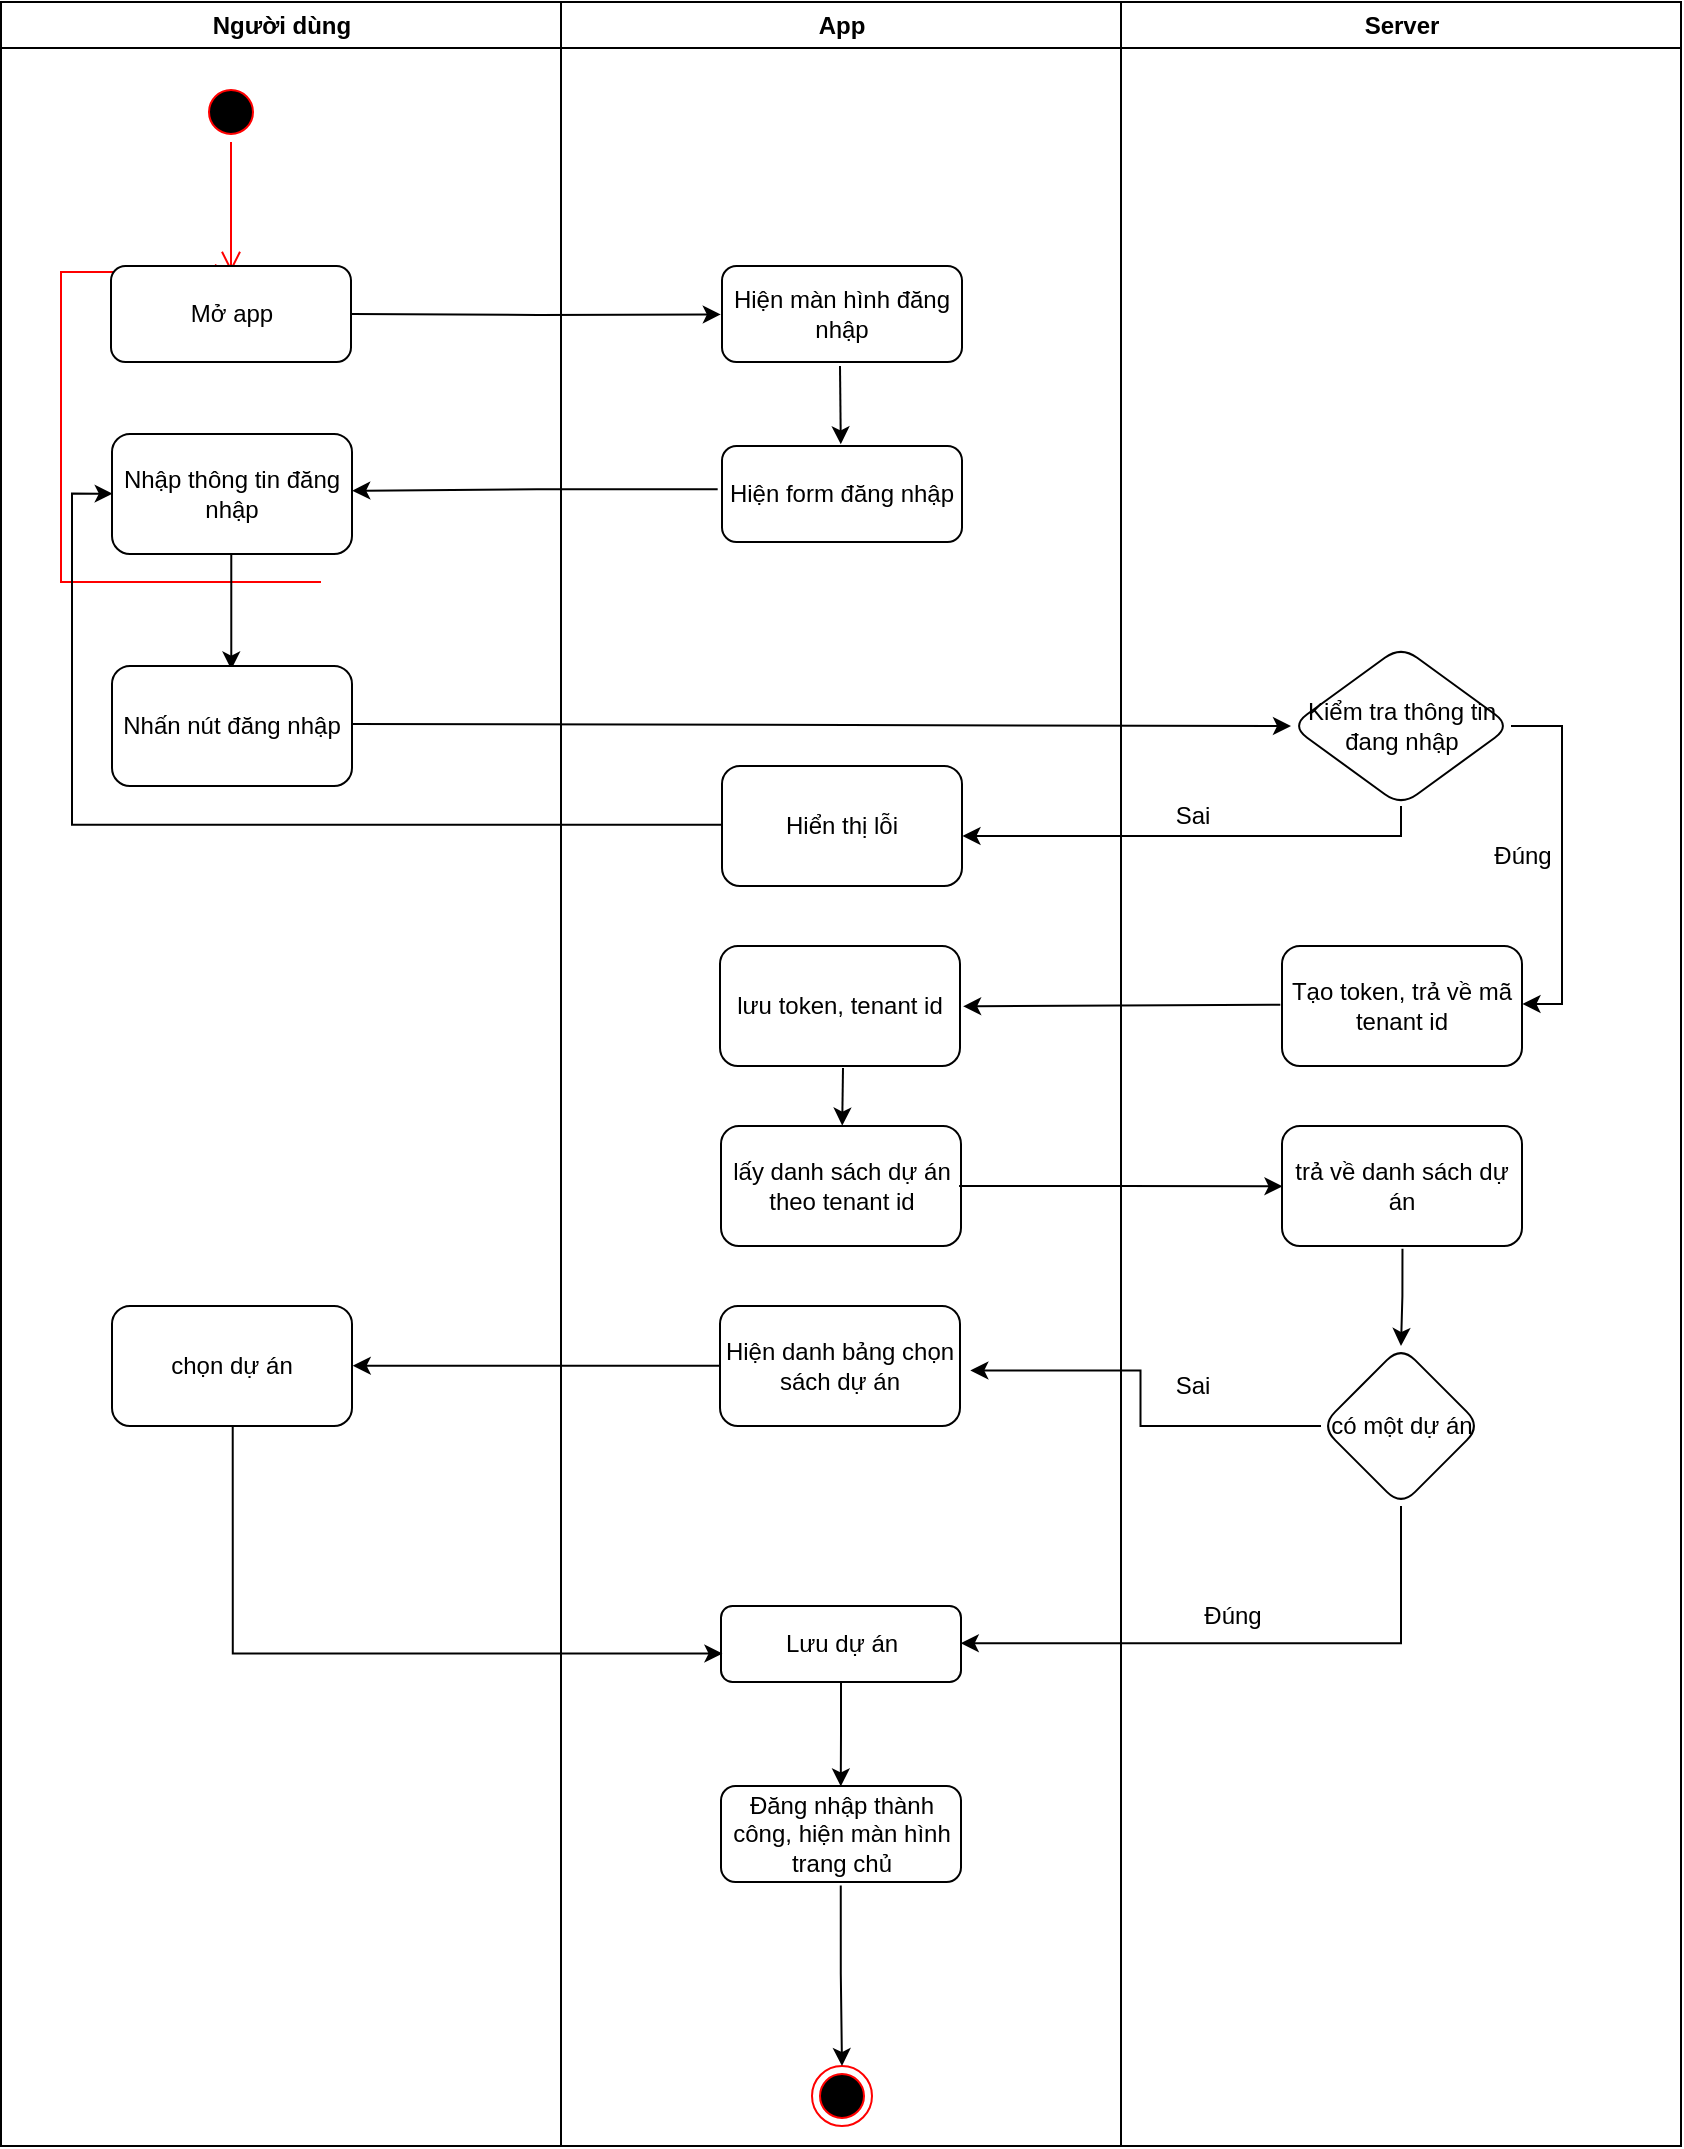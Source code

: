<mxfile version="20.8.13" type="github">
  <diagram name="Page-1" id="e7e014a7-5840-1c2e-5031-d8a46d1fe8dd">
    <mxGraphModel dx="1050" dy="581" grid="1" gridSize="10" guides="1" tooltips="1" connect="1" arrows="1" fold="1" page="1" pageScale="1" pageWidth="1169" pageHeight="826" background="none" math="0" shadow="0">
      <root>
        <mxCell id="0" />
        <mxCell id="1" parent="0" />
        <mxCell id="2" value="Người dùng" style="swimlane;whiteSpace=wrap" parent="1" vertex="1">
          <mxGeometry x="164.5" y="128" width="280" height="1072" as="geometry" />
        </mxCell>
        <mxCell id="5" value="" style="ellipse;shape=startState;fillColor=#000000;strokeColor=#ff0000;" parent="2" vertex="1">
          <mxGeometry x="100" y="40" width="30" height="30" as="geometry" />
        </mxCell>
        <mxCell id="6" value="" style="edgeStyle=elbowEdgeStyle;elbow=horizontal;verticalAlign=bottom;endArrow=open;endSize=8;strokeColor=#FF0000;endFill=1;rounded=0" parent="2" source="5" edge="1">
          <mxGeometry x="100" y="40" as="geometry">
            <mxPoint x="115" y="135" as="targetPoint" />
          </mxGeometry>
        </mxCell>
        <mxCell id="12" value="" style="edgeStyle=elbowEdgeStyle;elbow=horizontal;strokeColor=#FF0000;endArrow=open;endFill=1;rounded=0" parent="2" source="10" edge="1">
          <mxGeometry width="100" height="100" relative="1" as="geometry">
            <mxPoint x="160" y="290" as="sourcePoint" />
            <mxPoint x="115" y="135" as="targetPoint" />
            <Array as="points">
              <mxPoint x="30" y="250" />
            </Array>
          </mxGeometry>
        </mxCell>
        <mxCell id="yUO4l2Br6Fle96mwxLzT-42" value="Mở app" style="rounded=1;whiteSpace=wrap;html=1;" vertex="1" parent="2">
          <mxGeometry x="55" y="132" width="120" height="48" as="geometry" />
        </mxCell>
        <mxCell id="yUO4l2Br6Fle96mwxLzT-57" style="edgeStyle=orthogonalEdgeStyle;rounded=0;orthogonalLoop=1;jettySize=auto;html=1;entryX=0.497;entryY=0.03;entryDx=0;entryDy=0;entryPerimeter=0;exitX=0.497;exitY=1.003;exitDx=0;exitDy=0;exitPerimeter=0;" edge="1" parent="2" source="yUO4l2Br6Fle96mwxLzT-53" target="yUO4l2Br6Fle96mwxLzT-56">
          <mxGeometry relative="1" as="geometry" />
        </mxCell>
        <mxCell id="yUO4l2Br6Fle96mwxLzT-53" value="Nhập thông tin đăng nhập" style="rounded=1;whiteSpace=wrap;html=1;" vertex="1" parent="2">
          <mxGeometry x="55.5" y="216" width="120" height="60" as="geometry" />
        </mxCell>
        <mxCell id="yUO4l2Br6Fle96mwxLzT-56" value="Nhấn nút đăng nhập" style="rounded=1;whiteSpace=wrap;html=1;" vertex="1" parent="2">
          <mxGeometry x="55.5" y="332" width="120" height="60" as="geometry" />
        </mxCell>
        <mxCell id="yUO4l2Br6Fle96mwxLzT-96" value="chọn dự án" style="rounded=1;whiteSpace=wrap;html=1;" vertex="1" parent="2">
          <mxGeometry x="55.5" y="652" width="120" height="60" as="geometry" />
        </mxCell>
        <mxCell id="3" value="App" style="swimlane;whiteSpace=wrap" parent="1" vertex="1">
          <mxGeometry x="444.5" y="128" width="280" height="1072" as="geometry" />
        </mxCell>
        <mxCell id="yUO4l2Br6Fle96mwxLzT-46" value="" style="edgeStyle=orthogonalEdgeStyle;rounded=0;orthogonalLoop=1;jettySize=auto;html=1;entryX=0.495;entryY=-0.017;entryDx=0;entryDy=0;entryPerimeter=0;" edge="1" parent="3" target="yUO4l2Br6Fle96mwxLzT-45">
          <mxGeometry relative="1" as="geometry">
            <mxPoint x="139.5" y="182" as="sourcePoint" />
          </mxGeometry>
        </mxCell>
        <mxCell id="yUO4l2Br6Fle96mwxLzT-43" value="Hiện màn hình đăng nhập" style="rounded=1;whiteSpace=wrap;html=1;" vertex="1" parent="3">
          <mxGeometry x="80.5" y="132" width="120" height="48" as="geometry" />
        </mxCell>
        <mxCell id="yUO4l2Br6Fle96mwxLzT-45" value="Hiện form đăng nhập" style="rounded=1;whiteSpace=wrap;html=1;fillColor=rgb(255, 255, 255);strokeColor=rgb(0, 0, 0);fontColor=rgb(0, 0, 0);" vertex="1" parent="3">
          <mxGeometry x="80.5" y="222" width="120" height="48" as="geometry" />
        </mxCell>
        <mxCell id="yUO4l2Br6Fle96mwxLzT-81" style="edgeStyle=orthogonalEdgeStyle;rounded=0;orthogonalLoop=1;jettySize=auto;html=1;entryX=0.505;entryY=-0.003;entryDx=0;entryDy=0;entryPerimeter=0;" edge="1" parent="3" target="yUO4l2Br6Fle96mwxLzT-80">
          <mxGeometry relative="1" as="geometry">
            <mxPoint x="141" y="533" as="sourcePoint" />
          </mxGeometry>
        </mxCell>
        <mxCell id="yUO4l2Br6Fle96mwxLzT-71" value="lưu token, tenant id" style="rounded=1;whiteSpace=wrap;html=1;" vertex="1" parent="3">
          <mxGeometry x="79.5" y="472" width="120" height="60" as="geometry" />
        </mxCell>
        <mxCell id="yUO4l2Br6Fle96mwxLzT-80" value="lấy danh sách dự án theo tenant id" style="rounded=1;whiteSpace=wrap;html=1;" vertex="1" parent="3">
          <mxGeometry x="80" y="562" width="120" height="60" as="geometry" />
        </mxCell>
        <mxCell id="yUO4l2Br6Fle96mwxLzT-90" value="" style="edgeStyle=orthogonalEdgeStyle;rounded=0;orthogonalLoop=1;jettySize=auto;html=1;entryX=0.499;entryY=0.004;entryDx=0;entryDy=0;entryPerimeter=0;" edge="1" parent="3" source="yUO4l2Br6Fle96mwxLzT-88" target="yUO4l2Br6Fle96mwxLzT-89">
          <mxGeometry relative="1" as="geometry" />
        </mxCell>
        <mxCell id="yUO4l2Br6Fle96mwxLzT-88" value="Lưu dự án" style="rounded=1;whiteSpace=wrap;html=1;" vertex="1" parent="3">
          <mxGeometry x="80" y="802" width="120" height="38" as="geometry" />
        </mxCell>
        <mxCell id="yUO4l2Br6Fle96mwxLzT-89" value="Đăng nhập thành công, hiện màn hình trang chủ" style="rounded=1;whiteSpace=wrap;html=1;fillColor=rgb(255, 255, 255);strokeColor=rgb(0, 0, 0);fontColor=rgb(0, 0, 0);" vertex="1" parent="3">
          <mxGeometry x="80" y="892" width="120" height="48" as="geometry" />
        </mxCell>
        <mxCell id="yUO4l2Br6Fle96mwxLzT-95" value="Hiện danh bảng chọn sách dự án" style="rounded=1;whiteSpace=wrap;html=1;" vertex="1" parent="3">
          <mxGeometry x="79.5" y="652" width="120" height="60" as="geometry" />
        </mxCell>
        <mxCell id="yUO4l2Br6Fle96mwxLzT-114" value="Hiển thị lỗi" style="whiteSpace=wrap;html=1;rounded=1;" vertex="1" parent="3">
          <mxGeometry x="80.5" y="382" width="120" height="60" as="geometry" />
        </mxCell>
        <mxCell id="yUO4l2Br6Fle96mwxLzT-99" value="" style="ellipse;html=1;shape=endState;fillColor=#000000;strokeColor=#ff0000;rounded=1;" vertex="1" parent="3">
          <mxGeometry x="125.5" y="1032" width="30" height="30" as="geometry" />
        </mxCell>
        <mxCell id="yUO4l2Br6Fle96mwxLzT-118" style="edgeStyle=orthogonalEdgeStyle;rounded=0;orthogonalLoop=1;jettySize=auto;html=1;entryX=0.5;entryY=0;entryDx=0;entryDy=0;exitX=0.499;exitY=1.037;exitDx=0;exitDy=0;exitPerimeter=0;" edge="1" parent="3" source="yUO4l2Br6Fle96mwxLzT-89" target="yUO4l2Br6Fle96mwxLzT-99">
          <mxGeometry relative="1" as="geometry">
            <mxPoint x="175.5" y="972" as="sourcePoint" />
          </mxGeometry>
        </mxCell>
        <mxCell id="4" value="Server" style="swimlane;whiteSpace=wrap" parent="1" vertex="1">
          <mxGeometry x="724.5" y="128" width="280" height="1072" as="geometry" />
        </mxCell>
        <mxCell id="yUO4l2Br6Fle96mwxLzT-69" style="edgeStyle=orthogonalEdgeStyle;rounded=0;orthogonalLoop=1;jettySize=auto;html=1;entryX=1.002;entryY=0.483;entryDx=0;entryDy=0;entryPerimeter=0;exitX=1;exitY=0.5;exitDx=0;exitDy=0;" edge="1" parent="4" source="yUO4l2Br6Fle96mwxLzT-64" target="yUO4l2Br6Fle96mwxLzT-68">
          <mxGeometry relative="1" as="geometry" />
        </mxCell>
        <mxCell id="yUO4l2Br6Fle96mwxLzT-64" value="Kiểm tra thông tin đang nhập" style="rhombus;whiteSpace=wrap;html=1;fillColor=rgb(255, 255, 255);strokeColor=rgb(0, 0, 0);fontColor=rgb(0, 0, 0);rounded=1;" vertex="1" parent="4">
          <mxGeometry x="85" y="322" width="110" height="80" as="geometry" />
        </mxCell>
        <mxCell id="yUO4l2Br6Fle96mwxLzT-68" value="Tạo token, trả về mã tenant id" style="rounded=1;whiteSpace=wrap;html=1;" vertex="1" parent="4">
          <mxGeometry x="80.5" y="472" width="120" height="60" as="geometry" />
        </mxCell>
        <mxCell id="yUO4l2Br6Fle96mwxLzT-70" value="Đúng" style="text;html=1;align=center;verticalAlign=middle;resizable=0;points=[];autosize=1;strokeColor=none;fillColor=none;" vertex="1" parent="4">
          <mxGeometry x="175.5" y="412" width="50" height="30" as="geometry" />
        </mxCell>
        <mxCell id="yUO4l2Br6Fle96mwxLzT-85" style="edgeStyle=orthogonalEdgeStyle;rounded=0;orthogonalLoop=1;jettySize=auto;html=1;entryX=0.5;entryY=0;entryDx=0;entryDy=0;exitX=0.502;exitY=1.023;exitDx=0;exitDy=0;exitPerimeter=0;" edge="1" parent="4" source="yUO4l2Br6Fle96mwxLzT-75" target="yUO4l2Br6Fle96mwxLzT-79">
          <mxGeometry relative="1" as="geometry" />
        </mxCell>
        <mxCell id="yUO4l2Br6Fle96mwxLzT-75" value="trả về danh sách dự án" style="rounded=1;whiteSpace=wrap;html=1;" vertex="1" parent="4">
          <mxGeometry x="80.5" y="562" width="120" height="60" as="geometry" />
        </mxCell>
        <mxCell id="yUO4l2Br6Fle96mwxLzT-79" value="có một dự án" style="rhombus;whiteSpace=wrap;html=1;rounded=1;" vertex="1" parent="4">
          <mxGeometry x="100" y="672" width="80" height="80" as="geometry" />
        </mxCell>
        <mxCell id="yUO4l2Br6Fle96mwxLzT-101" value="Đúng" style="text;html=1;align=center;verticalAlign=middle;resizable=0;points=[];autosize=1;strokeColor=none;fillColor=none;" vertex="1" parent="4">
          <mxGeometry x="30.5" y="792" width="50" height="30" as="geometry" />
        </mxCell>
        <mxCell id="yUO4l2Br6Fle96mwxLzT-116" value="Sai" style="text;html=1;align=center;verticalAlign=middle;resizable=0;points=[];autosize=1;strokeColor=none;fillColor=none;" vertex="1" parent="4">
          <mxGeometry x="15.5" y="392" width="40" height="30" as="geometry" />
        </mxCell>
        <mxCell id="yUO4l2Br6Fle96mwxLzT-44" style="edgeStyle=orthogonalEdgeStyle;rounded=0;orthogonalLoop=1;jettySize=auto;html=1;entryX=-0.005;entryY=0.504;entryDx=0;entryDy=0;entryPerimeter=0;" edge="1" parent="1" target="yUO4l2Br6Fle96mwxLzT-43">
          <mxGeometry relative="1" as="geometry">
            <mxPoint x="340" y="284" as="sourcePoint" />
          </mxGeometry>
        </mxCell>
        <mxCell id="yUO4l2Br6Fle96mwxLzT-55" style="edgeStyle=orthogonalEdgeStyle;rounded=0;orthogonalLoop=1;jettySize=auto;html=1;entryX=1.001;entryY=0.473;entryDx=0;entryDy=0;entryPerimeter=0;exitX=-0.018;exitY=0.45;exitDx=0;exitDy=0;exitPerimeter=0;" edge="1" parent="1" source="yUO4l2Br6Fle96mwxLzT-45" target="yUO4l2Br6Fle96mwxLzT-53">
          <mxGeometry relative="1" as="geometry">
            <mxPoint x="520" y="411" as="sourcePoint" />
          </mxGeometry>
        </mxCell>
        <mxCell id="yUO4l2Br6Fle96mwxLzT-65" style="rounded=0;orthogonalLoop=1;jettySize=auto;html=1;entryX=0;entryY=0.5;entryDx=0;entryDy=0;exitX=0.997;exitY=0.483;exitDx=0;exitDy=0;exitPerimeter=0;" edge="1" parent="1" source="yUO4l2Br6Fle96mwxLzT-56" target="yUO4l2Br6Fle96mwxLzT-64">
          <mxGeometry relative="1" as="geometry">
            <mxPoint x="340" y="490" as="sourcePoint" />
          </mxGeometry>
        </mxCell>
        <mxCell id="yUO4l2Br6Fle96mwxLzT-72" style="edgeStyle=none;rounded=0;orthogonalLoop=1;jettySize=auto;html=1;exitX=-0.007;exitY=0.49;exitDx=0;exitDy=0;exitPerimeter=0;entryX=1.013;entryY=0.503;entryDx=0;entryDy=0;entryPerimeter=0;" edge="1" parent="1" source="yUO4l2Br6Fle96mwxLzT-68" target="yUO4l2Br6Fle96mwxLzT-71">
          <mxGeometry relative="1" as="geometry" />
        </mxCell>
        <mxCell id="yUO4l2Br6Fle96mwxLzT-83" style="edgeStyle=orthogonalEdgeStyle;rounded=0;orthogonalLoop=1;jettySize=auto;html=1;exitX=0.992;exitY=0.5;exitDx=0;exitDy=0;exitPerimeter=0;entryX=0.002;entryY=0.503;entryDx=0;entryDy=0;entryPerimeter=0;" edge="1" parent="1" source="yUO4l2Br6Fle96mwxLzT-80" target="yUO4l2Br6Fle96mwxLzT-75">
          <mxGeometry relative="1" as="geometry">
            <mxPoint x="680" y="719" as="sourcePoint" />
            <mxPoint x="810" y="720" as="targetPoint" />
          </mxGeometry>
        </mxCell>
        <mxCell id="yUO4l2Br6Fle96mwxLzT-87" style="edgeStyle=orthogonalEdgeStyle;rounded=0;orthogonalLoop=1;jettySize=auto;html=1;entryX=0.999;entryY=0.49;entryDx=0;entryDy=0;entryPerimeter=0;exitX=0.5;exitY=1;exitDx=0;exitDy=0;" edge="1" parent="1" source="yUO4l2Br6Fle96mwxLzT-79" target="yUO4l2Br6Fle96mwxLzT-88">
          <mxGeometry relative="1" as="geometry">
            <mxPoint x="650" y="840" as="targetPoint" />
          </mxGeometry>
        </mxCell>
        <mxCell id="yUO4l2Br6Fle96mwxLzT-94" style="edgeStyle=orthogonalEdgeStyle;rounded=0;orthogonalLoop=1;jettySize=auto;html=1;exitX=0;exitY=0.5;exitDx=0;exitDy=0;entryX=1.043;entryY=0.537;entryDx=0;entryDy=0;entryPerimeter=0;" edge="1" parent="1" source="yUO4l2Br6Fle96mwxLzT-79" target="yUO4l2Br6Fle96mwxLzT-95">
          <mxGeometry relative="1" as="geometry">
            <mxPoint x="680" y="800" as="targetPoint" />
          </mxGeometry>
        </mxCell>
        <mxCell id="yUO4l2Br6Fle96mwxLzT-97" style="edgeStyle=orthogonalEdgeStyle;rounded=0;orthogonalLoop=1;jettySize=auto;html=1;entryX=1.003;entryY=0.497;entryDx=0;entryDy=0;entryPerimeter=0;exitX=0.003;exitY=0.497;exitDx=0;exitDy=0;exitPerimeter=0;" edge="1" parent="1" source="yUO4l2Br6Fle96mwxLzT-95" target="yUO4l2Br6Fle96mwxLzT-96">
          <mxGeometry relative="1" as="geometry">
            <mxPoint x="530" y="810" as="sourcePoint" />
          </mxGeometry>
        </mxCell>
        <mxCell id="yUO4l2Br6Fle96mwxLzT-98" style="edgeStyle=orthogonalEdgeStyle;rounded=0;orthogonalLoop=1;jettySize=auto;html=1;entryX=0.006;entryY=0.626;entryDx=0;entryDy=0;entryPerimeter=0;exitX=0.503;exitY=1.003;exitDx=0;exitDy=0;exitPerimeter=0;" edge="1" parent="1" source="yUO4l2Br6Fle96mwxLzT-96" target="yUO4l2Br6Fle96mwxLzT-88">
          <mxGeometry relative="1" as="geometry" />
        </mxCell>
        <mxCell id="yUO4l2Br6Fle96mwxLzT-100" value="Sai" style="text;html=1;align=center;verticalAlign=middle;resizable=0;points=[];autosize=1;strokeColor=none;fillColor=none;" vertex="1" parent="1">
          <mxGeometry x="740" y="805" width="40" height="30" as="geometry" />
        </mxCell>
        <mxCell id="yUO4l2Br6Fle96mwxLzT-115" style="edgeStyle=orthogonalEdgeStyle;rounded=0;orthogonalLoop=1;jettySize=auto;html=1;entryX=1.002;entryY=0.583;entryDx=0;entryDy=0;entryPerimeter=0;exitX=0.5;exitY=1;exitDx=0;exitDy=0;" edge="1" parent="1" source="yUO4l2Br6Fle96mwxLzT-64" target="yUO4l2Br6Fle96mwxLzT-114">
          <mxGeometry relative="1" as="geometry">
            <Array as="points">
              <mxPoint x="865" y="545" />
            </Array>
          </mxGeometry>
        </mxCell>
        <mxCell id="yUO4l2Br6Fle96mwxLzT-117" style="edgeStyle=orthogonalEdgeStyle;rounded=0;orthogonalLoop=1;jettySize=auto;html=1;entryX=0.003;entryY=0.497;entryDx=0;entryDy=0;entryPerimeter=0;exitX=0.002;exitY=0.49;exitDx=0;exitDy=0;exitPerimeter=0;" edge="1" parent="1" source="yUO4l2Br6Fle96mwxLzT-114" target="yUO4l2Br6Fle96mwxLzT-53">
          <mxGeometry relative="1" as="geometry">
            <mxPoint x="520" y="540" as="sourcePoint" />
            <Array as="points">
              <mxPoint x="200" y="539" />
              <mxPoint x="200" y="374" />
            </Array>
          </mxGeometry>
        </mxCell>
      </root>
    </mxGraphModel>
  </diagram>
</mxfile>
